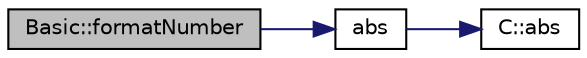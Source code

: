 digraph "Basic::formatNumber"
{
 // LATEX_PDF_SIZE
  edge [fontname="Helvetica",fontsize="10",labelfontname="Helvetica",labelfontsize="10"];
  node [fontname="Helvetica",fontsize="10",shape=record];
  rankdir="LR";
  Node1 [label="Basic::formatNumber",height=0.2,width=0.4,color="black", fillcolor="grey75", style="filled", fontcolor="black",tooltip="3桁ごとに数字に\",\"を加える"];
  Node1 -> Node2 [color="midnightblue",fontsize="10",style="solid"];
  Node2 [label="abs",height=0.2,width=0.4,color="black", fillcolor="white", style="filled",URL="$DataSet_8hpp.html#a48c0e9af3de44d063a435d6e53401134",tooltip=" "];
  Node2 -> Node3 [color="midnightblue",fontsize="10",style="solid"];
  Node3 [label="C::abs",height=0.2,width=0.4,color="black", fillcolor="white", style="filled",URL="$classC.html#afacdb9896d2186d346cc9efc3d778de8",tooltip=" "];
}
